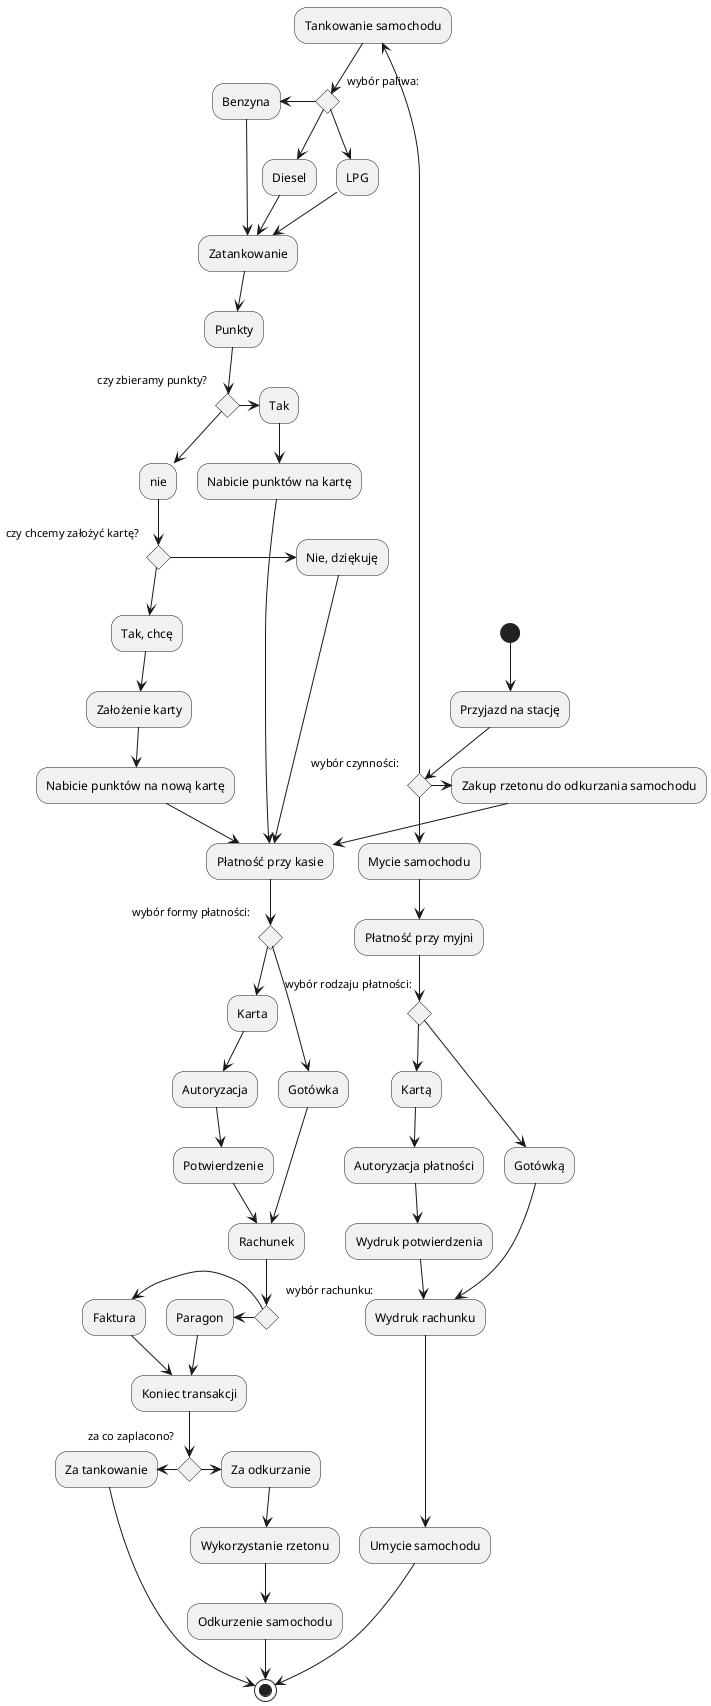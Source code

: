 @startuml

    (*) -down-> "Przyjazd na stację"

        if "wybór czynności:" then
            -right-> "Zakup rzetonu do odkurzania samochodu"
            -down-> "Płatność przy kasie"
        
        else 
            -down-> "Mycie samochodu"
            -down-> "Płatność przy myjni"

            if "wybór rodzaju płatności:" then
                -down-> "Kartą"
                -down-> "Autoryzacja płatności"
                -down-> "Wydruk potwierdzenia"
                -down-> "Wydruk rachunku"
            else    
                -right-> "Gotówką"
                -down-> "Wydruk rachunku"
            endif

            -down-> "Umycie samochodu"
            -down-> (*)
        else 
            -left-> "Tankowanie samochodu"

            if "wybór paliwa: " then
                -left-> "Benzyna"
                -down-> "Zatankowanie"
            else
                -down-> "Diesel"
                -down-> "Zatankowanie"
            else
                -right-> "LPG"
                -down-> "Zatankowanie"
            endif           

            -down-> "Punkty"
        endif

        if "czy zbieramy punkty?" then
            -right-> "Tak"
            -down-> "Nabicie punktów na kartę"
            -down-> "Płatność przy kasie"
        else
            -down-> "nie"

            if "czy chcemy założyć kartę?" then
                -down-> "Tak, chcę"
                -down-> "Założenie karty"
                -down-> "Nabicie punktów na nową kartę"
                -down-> "Płatność przy kasie"
            else 
                -right-> "Nie, dziękuję"
                -down-> "Płatność przy kasie"
            endif

        endif        

        if "wybór formy płatności:" then
            -down-> "Karta"
            -down-> "Autoryzacja"
            -down-> "Potwierdzenie"
            -down-> "Rachunek"
        else    
            -right-> "Gotówka"
            -down-> "Rachunek"
        endif

        if "wybór rachunku:" then
            -left-> "Paragon"
            --> "Koniec transakcji"
        else
            -right-> Faktura
            --> "Koniec transakcji"
        endif

        if "za co zaplacono?"
            -left-> "Za tankowanie"
            -down-> (*)
        else
            -right-> "Za odkurzanie"
            -down-> "Wykorzystanie rzetonu"
            -down-> "Odkurzenie samochodu"
            -down-> (*)
        endif

@enduml